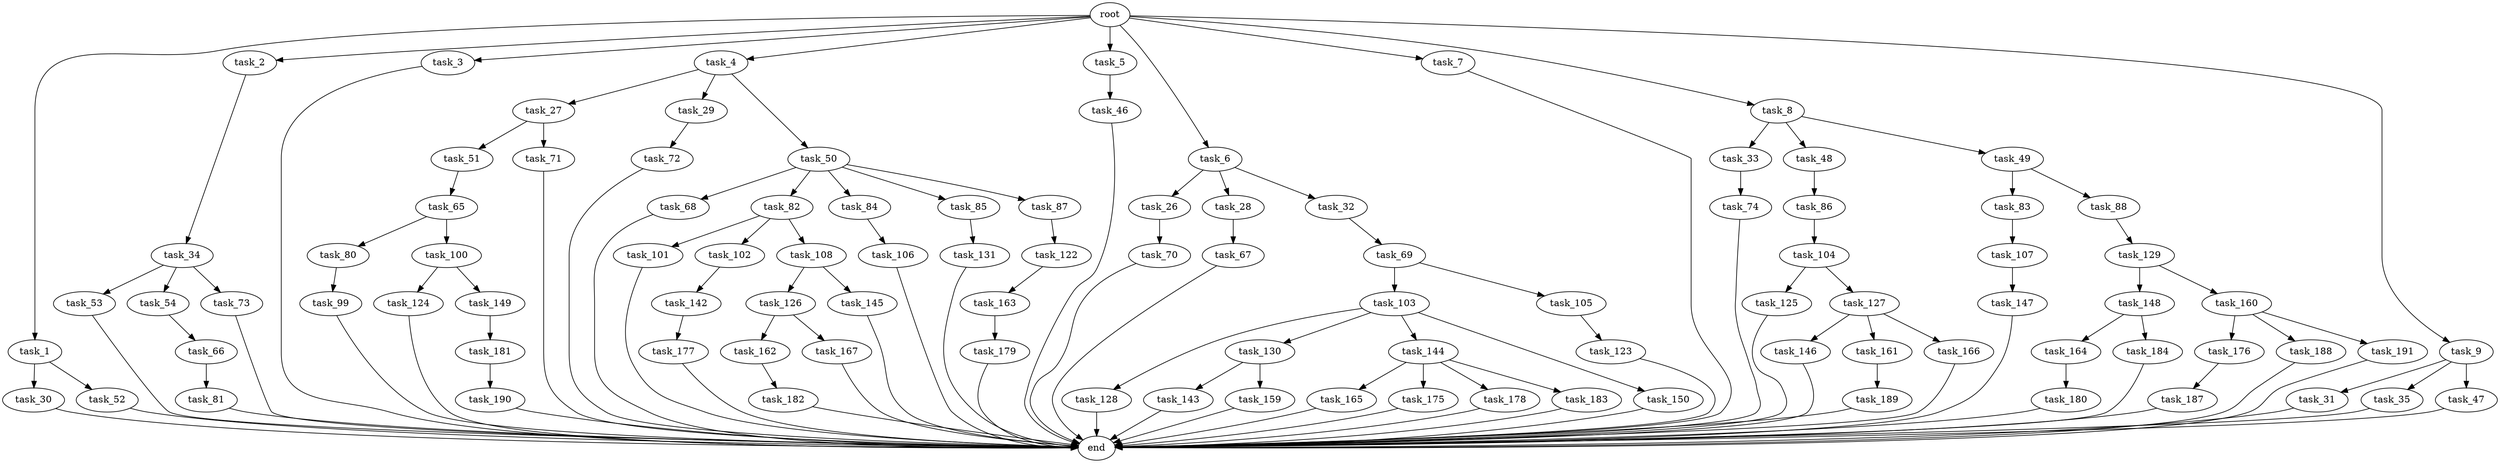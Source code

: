digraph G {
  root [size="0.000000"];
  task_1 [size="10.240000"];
  task_2 [size="10.240000"];
  task_3 [size="10.240000"];
  task_4 [size="10.240000"];
  task_5 [size="10.240000"];
  task_6 [size="10.240000"];
  task_7 [size="10.240000"];
  task_8 [size="10.240000"];
  task_9 [size="10.240000"];
  task_26 [size="1374389534.720000"];
  task_27 [size="4209067950.080000"];
  task_28 [size="1374389534.720000"];
  task_29 [size="4209067950.080000"];
  task_30 [size="2147483648.000000"];
  task_31 [size="2147483648.000000"];
  task_32 [size="1374389534.720000"];
  task_33 [size="1374389534.720000"];
  task_34 [size="6957847019.520000"];
  task_35 [size="2147483648.000000"];
  task_46 [size="6957847019.520000"];
  task_47 [size="2147483648.000000"];
  task_48 [size="1374389534.720000"];
  task_49 [size="1374389534.720000"];
  task_50 [size="4209067950.080000"];
  task_51 [size="2147483648.000000"];
  task_52 [size="2147483648.000000"];
  task_53 [size="6957847019.520000"];
  task_54 [size="6957847019.520000"];
  task_65 [size="343597383.680000"];
  task_66 [size="6957847019.520000"];
  task_67 [size="4209067950.080000"];
  task_68 [size="3092376453.120000"];
  task_69 [size="3092376453.120000"];
  task_70 [size="8589934592.000000"];
  task_71 [size="2147483648.000000"];
  task_72 [size="6957847019.520000"];
  task_73 [size="6957847019.520000"];
  task_74 [size="343597383.680000"];
  task_80 [size="8589934592.000000"];
  task_81 [size="4209067950.080000"];
  task_82 [size="3092376453.120000"];
  task_83 [size="3092376453.120000"];
  task_84 [size="3092376453.120000"];
  task_85 [size="3092376453.120000"];
  task_86 [size="6957847019.520000"];
  task_87 [size="3092376453.120000"];
  task_88 [size="3092376453.120000"];
  task_99 [size="4209067950.080000"];
  task_100 [size="8589934592.000000"];
  task_101 [size="4209067950.080000"];
  task_102 [size="4209067950.080000"];
  task_103 [size="5497558138.880000"];
  task_104 [size="4209067950.080000"];
  task_105 [size="5497558138.880000"];
  task_106 [size="5497558138.880000"];
  task_107 [size="8589934592.000000"];
  task_108 [size="4209067950.080000"];
  task_122 [size="4209067950.080000"];
  task_123 [size="8589934592.000000"];
  task_124 [size="773094113.280000"];
  task_125 [size="343597383.680000"];
  task_126 [size="6957847019.520000"];
  task_127 [size="343597383.680000"];
  task_128 [size="6957847019.520000"];
  task_129 [size="773094113.280000"];
  task_130 [size="6957847019.520000"];
  task_131 [size="2147483648.000000"];
  task_142 [size="6957847019.520000"];
  task_143 [size="773094113.280000"];
  task_144 [size="6957847019.520000"];
  task_145 [size="6957847019.520000"];
  task_146 [size="1374389534.720000"];
  task_147 [size="6957847019.520000"];
  task_148 [size="3092376453.120000"];
  task_149 [size="773094113.280000"];
  task_150 [size="6957847019.520000"];
  task_159 [size="773094113.280000"];
  task_160 [size="3092376453.120000"];
  task_161 [size="1374389534.720000"];
  task_162 [size="3092376453.120000"];
  task_163 [size="6957847019.520000"];
  task_164 [size="6957847019.520000"];
  task_165 [size="5497558138.880000"];
  task_166 [size="1374389534.720000"];
  task_167 [size="3092376453.120000"];
  task_175 [size="5497558138.880000"];
  task_176 [size="343597383.680000"];
  task_177 [size="2147483648.000000"];
  task_178 [size="5497558138.880000"];
  task_179 [size="2147483648.000000"];
  task_180 [size="6957847019.520000"];
  task_181 [size="6957847019.520000"];
  task_182 [size="5497558138.880000"];
  task_183 [size="5497558138.880000"];
  task_184 [size="6957847019.520000"];
  task_187 [size="4209067950.080000"];
  task_188 [size="343597383.680000"];
  task_189 [size="343597383.680000"];
  task_190 [size="2147483648.000000"];
  task_191 [size="343597383.680000"];
  end [size="0.000000"];

  root -> task_1 [size="1.000000"];
  root -> task_2 [size="1.000000"];
  root -> task_3 [size="1.000000"];
  root -> task_4 [size="1.000000"];
  root -> task_5 [size="1.000000"];
  root -> task_6 [size="1.000000"];
  root -> task_7 [size="1.000000"];
  root -> task_8 [size="1.000000"];
  root -> task_9 [size="1.000000"];
  task_1 -> task_30 [size="209715200.000000"];
  task_1 -> task_52 [size="209715200.000000"];
  task_2 -> task_34 [size="679477248.000000"];
  task_3 -> end [size="1.000000"];
  task_4 -> task_27 [size="411041792.000000"];
  task_4 -> task_29 [size="411041792.000000"];
  task_4 -> task_50 [size="411041792.000000"];
  task_5 -> task_46 [size="679477248.000000"];
  task_6 -> task_26 [size="134217728.000000"];
  task_6 -> task_28 [size="134217728.000000"];
  task_6 -> task_32 [size="134217728.000000"];
  task_7 -> end [size="1.000000"];
  task_8 -> task_33 [size="134217728.000000"];
  task_8 -> task_48 [size="134217728.000000"];
  task_8 -> task_49 [size="134217728.000000"];
  task_9 -> task_31 [size="209715200.000000"];
  task_9 -> task_35 [size="209715200.000000"];
  task_9 -> task_47 [size="209715200.000000"];
  task_26 -> task_70 [size="838860800.000000"];
  task_27 -> task_51 [size="209715200.000000"];
  task_27 -> task_71 [size="209715200.000000"];
  task_28 -> task_67 [size="411041792.000000"];
  task_29 -> task_72 [size="679477248.000000"];
  task_30 -> end [size="1.000000"];
  task_31 -> end [size="1.000000"];
  task_32 -> task_69 [size="301989888.000000"];
  task_33 -> task_74 [size="33554432.000000"];
  task_34 -> task_53 [size="679477248.000000"];
  task_34 -> task_54 [size="679477248.000000"];
  task_34 -> task_73 [size="679477248.000000"];
  task_35 -> end [size="1.000000"];
  task_46 -> end [size="1.000000"];
  task_47 -> end [size="1.000000"];
  task_48 -> task_86 [size="679477248.000000"];
  task_49 -> task_83 [size="301989888.000000"];
  task_49 -> task_88 [size="301989888.000000"];
  task_50 -> task_68 [size="301989888.000000"];
  task_50 -> task_82 [size="301989888.000000"];
  task_50 -> task_84 [size="301989888.000000"];
  task_50 -> task_85 [size="301989888.000000"];
  task_50 -> task_87 [size="301989888.000000"];
  task_51 -> task_65 [size="33554432.000000"];
  task_52 -> end [size="1.000000"];
  task_53 -> end [size="1.000000"];
  task_54 -> task_66 [size="679477248.000000"];
  task_65 -> task_80 [size="838860800.000000"];
  task_65 -> task_100 [size="838860800.000000"];
  task_66 -> task_81 [size="411041792.000000"];
  task_67 -> end [size="1.000000"];
  task_68 -> end [size="1.000000"];
  task_69 -> task_103 [size="536870912.000000"];
  task_69 -> task_105 [size="536870912.000000"];
  task_70 -> end [size="1.000000"];
  task_71 -> end [size="1.000000"];
  task_72 -> end [size="1.000000"];
  task_73 -> end [size="1.000000"];
  task_74 -> end [size="1.000000"];
  task_80 -> task_99 [size="411041792.000000"];
  task_81 -> end [size="1.000000"];
  task_82 -> task_101 [size="411041792.000000"];
  task_82 -> task_102 [size="411041792.000000"];
  task_82 -> task_108 [size="411041792.000000"];
  task_83 -> task_107 [size="838860800.000000"];
  task_84 -> task_106 [size="536870912.000000"];
  task_85 -> task_131 [size="209715200.000000"];
  task_86 -> task_104 [size="411041792.000000"];
  task_87 -> task_122 [size="411041792.000000"];
  task_88 -> task_129 [size="75497472.000000"];
  task_99 -> end [size="1.000000"];
  task_100 -> task_124 [size="75497472.000000"];
  task_100 -> task_149 [size="75497472.000000"];
  task_101 -> end [size="1.000000"];
  task_102 -> task_142 [size="679477248.000000"];
  task_103 -> task_128 [size="679477248.000000"];
  task_103 -> task_130 [size="679477248.000000"];
  task_103 -> task_144 [size="679477248.000000"];
  task_103 -> task_150 [size="679477248.000000"];
  task_104 -> task_125 [size="33554432.000000"];
  task_104 -> task_127 [size="33554432.000000"];
  task_105 -> task_123 [size="838860800.000000"];
  task_106 -> end [size="1.000000"];
  task_107 -> task_147 [size="679477248.000000"];
  task_108 -> task_126 [size="679477248.000000"];
  task_108 -> task_145 [size="679477248.000000"];
  task_122 -> task_163 [size="679477248.000000"];
  task_123 -> end [size="1.000000"];
  task_124 -> end [size="1.000000"];
  task_125 -> end [size="1.000000"];
  task_126 -> task_162 [size="301989888.000000"];
  task_126 -> task_167 [size="301989888.000000"];
  task_127 -> task_146 [size="134217728.000000"];
  task_127 -> task_161 [size="134217728.000000"];
  task_127 -> task_166 [size="134217728.000000"];
  task_128 -> end [size="1.000000"];
  task_129 -> task_148 [size="301989888.000000"];
  task_129 -> task_160 [size="301989888.000000"];
  task_130 -> task_143 [size="75497472.000000"];
  task_130 -> task_159 [size="75497472.000000"];
  task_131 -> end [size="1.000000"];
  task_142 -> task_177 [size="209715200.000000"];
  task_143 -> end [size="1.000000"];
  task_144 -> task_165 [size="536870912.000000"];
  task_144 -> task_175 [size="536870912.000000"];
  task_144 -> task_178 [size="536870912.000000"];
  task_144 -> task_183 [size="536870912.000000"];
  task_145 -> end [size="1.000000"];
  task_146 -> end [size="1.000000"];
  task_147 -> end [size="1.000000"];
  task_148 -> task_164 [size="679477248.000000"];
  task_148 -> task_184 [size="679477248.000000"];
  task_149 -> task_181 [size="679477248.000000"];
  task_150 -> end [size="1.000000"];
  task_159 -> end [size="1.000000"];
  task_160 -> task_176 [size="33554432.000000"];
  task_160 -> task_188 [size="33554432.000000"];
  task_160 -> task_191 [size="33554432.000000"];
  task_161 -> task_189 [size="33554432.000000"];
  task_162 -> task_182 [size="536870912.000000"];
  task_163 -> task_179 [size="209715200.000000"];
  task_164 -> task_180 [size="679477248.000000"];
  task_165 -> end [size="1.000000"];
  task_166 -> end [size="1.000000"];
  task_167 -> end [size="1.000000"];
  task_175 -> end [size="1.000000"];
  task_176 -> task_187 [size="411041792.000000"];
  task_177 -> end [size="1.000000"];
  task_178 -> end [size="1.000000"];
  task_179 -> end [size="1.000000"];
  task_180 -> end [size="1.000000"];
  task_181 -> task_190 [size="209715200.000000"];
  task_182 -> end [size="1.000000"];
  task_183 -> end [size="1.000000"];
  task_184 -> end [size="1.000000"];
  task_187 -> end [size="1.000000"];
  task_188 -> end [size="1.000000"];
  task_189 -> end [size="1.000000"];
  task_190 -> end [size="1.000000"];
  task_191 -> end [size="1.000000"];
}

